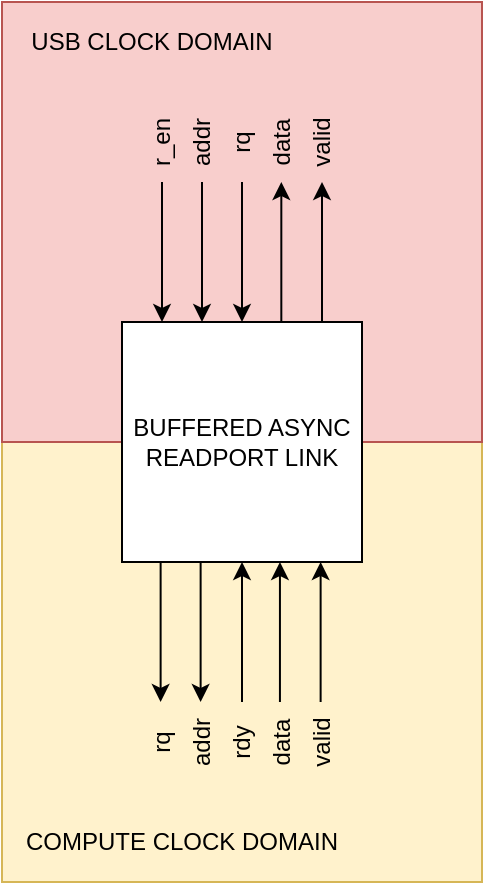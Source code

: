 <mxfile version="13.6.2" type="device"><diagram id="IyMSR7QKrABQzYHatgMu" name="Page-1"><mxGraphModel dx="353" dy="334" grid="1" gridSize="10" guides="1" tooltips="1" connect="1" arrows="1" fold="1" page="1" pageScale="1" pageWidth="850" pageHeight="1100" math="0" shadow="0"><root><mxCell id="0"/><mxCell id="1" parent="0"/><mxCell id="sHE5N1j8FkkxIiGWdHNj-24" value="" style="rounded=0;whiteSpace=wrap;html=1;fillColor=#fff2cc;strokeColor=#d6b656;" parent="1" vertex="1"><mxGeometry x="260" y="340" width="240" height="220" as="geometry"/></mxCell><mxCell id="sHE5N1j8FkkxIiGWdHNj-23" value="" style="rounded=0;whiteSpace=wrap;html=1;fillColor=#f8cecc;strokeColor=#b85450;" parent="1" vertex="1"><mxGeometry x="260" y="120" width="240" height="220" as="geometry"/></mxCell><mxCell id="sHE5N1j8FkkxIiGWdHNj-1" value="BUFFERED ASYNC READPORT LINK" style="whiteSpace=wrap;html=1;aspect=fixed;" parent="1" vertex="1"><mxGeometry x="320" y="280" width="120" height="120" as="geometry"/></mxCell><mxCell id="sHE5N1j8FkkxIiGWdHNj-2" value="" style="endArrow=classic;html=1;" parent="1" edge="1"><mxGeometry width="50" height="50" relative="1" as="geometry"><mxPoint x="340" y="210" as="sourcePoint"/><mxPoint x="340" y="280" as="targetPoint"/></mxGeometry></mxCell><mxCell id="sHE5N1j8FkkxIiGWdHNj-3" value="" style="endArrow=classic;html=1;" parent="1" edge="1"><mxGeometry width="50" height="50" relative="1" as="geometry"><mxPoint x="360" y="210.0" as="sourcePoint"/><mxPoint x="360" y="280.0" as="targetPoint"/></mxGeometry></mxCell><mxCell id="sHE5N1j8FkkxIiGWdHNj-4" value="" style="endArrow=classic;html=1;" parent="1" edge="1"><mxGeometry width="50" height="50" relative="1" as="geometry"><mxPoint x="380" y="210.0" as="sourcePoint"/><mxPoint x="380" y="280.0" as="targetPoint"/></mxGeometry></mxCell><mxCell id="sHE5N1j8FkkxIiGWdHNj-5" value="" style="endArrow=classic;html=1;" parent="1" edge="1"><mxGeometry width="50" height="50" relative="1" as="geometry"><mxPoint x="399.66" y="280" as="sourcePoint"/><mxPoint x="399.66" y="210" as="targetPoint"/></mxGeometry></mxCell><mxCell id="sHE5N1j8FkkxIiGWdHNj-6" value="" style="endArrow=classic;html=1;" parent="1" edge="1"><mxGeometry width="50" height="50" relative="1" as="geometry"><mxPoint x="420.0" y="280.0" as="sourcePoint"/><mxPoint x="420.0" y="210.0" as="targetPoint"/></mxGeometry></mxCell><mxCell id="sHE5N1j8FkkxIiGWdHNj-7" value="r_en" style="text;html=1;strokeColor=none;fillColor=none;align=center;verticalAlign=middle;whiteSpace=wrap;rounded=0;rotation=-90;" parent="1" vertex="1"><mxGeometry x="320" y="180" width="40" height="20" as="geometry"/></mxCell><mxCell id="sHE5N1j8FkkxIiGWdHNj-8" value="addr" style="text;html=1;strokeColor=none;fillColor=none;align=center;verticalAlign=middle;whiteSpace=wrap;rounded=0;rotation=-90;" parent="1" vertex="1"><mxGeometry x="340" y="180" width="40" height="20" as="geometry"/></mxCell><mxCell id="sHE5N1j8FkkxIiGWdHNj-9" value="rq" style="text;html=1;strokeColor=none;fillColor=none;align=center;verticalAlign=middle;whiteSpace=wrap;rounded=0;rotation=-90;" parent="1" vertex="1"><mxGeometry x="360" y="180" width="40" height="20" as="geometry"/></mxCell><mxCell id="sHE5N1j8FkkxIiGWdHNj-10" value="data" style="text;html=1;strokeColor=none;fillColor=none;align=center;verticalAlign=middle;whiteSpace=wrap;rounded=0;rotation=-90;" parent="1" vertex="1"><mxGeometry x="380" y="180" width="40" height="20" as="geometry"/></mxCell><mxCell id="sHE5N1j8FkkxIiGWdHNj-11" value="valid" style="text;html=1;strokeColor=none;fillColor=none;align=center;verticalAlign=middle;whiteSpace=wrap;rounded=0;rotation=-90;" parent="1" vertex="1"><mxGeometry x="400" y="180" width="40" height="20" as="geometry"/></mxCell><mxCell id="sHE5N1j8FkkxIiGWdHNj-12" value="" style="endArrow=classic;html=1;" parent="1" edge="1"><mxGeometry width="50" height="50" relative="1" as="geometry"><mxPoint x="339.31" y="400.0" as="sourcePoint"/><mxPoint x="339.31" y="470.0" as="targetPoint"/></mxGeometry></mxCell><mxCell id="sHE5N1j8FkkxIiGWdHNj-13" value="" style="endArrow=classic;html=1;" parent="1" edge="1"><mxGeometry width="50" height="50" relative="1" as="geometry"><mxPoint x="359.31" y="400.0" as="sourcePoint"/><mxPoint x="359.31" y="470.0" as="targetPoint"/></mxGeometry></mxCell><mxCell id="sHE5N1j8FkkxIiGWdHNj-15" value="" style="endArrow=classic;html=1;" parent="1" edge="1"><mxGeometry width="50" height="50" relative="1" as="geometry"><mxPoint x="398.97" y="470.0" as="sourcePoint"/><mxPoint x="398.97" y="400.0" as="targetPoint"/></mxGeometry></mxCell><mxCell id="sHE5N1j8FkkxIiGWdHNj-16" value="" style="endArrow=classic;html=1;" parent="1" edge="1"><mxGeometry width="50" height="50" relative="1" as="geometry"><mxPoint x="419.31" y="470.0" as="sourcePoint"/><mxPoint x="419.31" y="400.0" as="targetPoint"/></mxGeometry></mxCell><mxCell id="sHE5N1j8FkkxIiGWdHNj-17" value="rdy" style="text;html=1;strokeColor=none;fillColor=none;align=center;verticalAlign=middle;whiteSpace=wrap;rounded=0;rotation=-90;" parent="1" vertex="1"><mxGeometry x="360" y="480" width="40" height="20" as="geometry"/></mxCell><mxCell id="sHE5N1j8FkkxIiGWdHNj-18" value="addr" style="text;html=1;strokeColor=none;fillColor=none;align=center;verticalAlign=middle;whiteSpace=wrap;rounded=0;rotation=-90;" parent="1" vertex="1"><mxGeometry x="340" y="480" width="40" height="20" as="geometry"/></mxCell><mxCell id="sHE5N1j8FkkxIiGWdHNj-19" value="rq" style="text;html=1;strokeColor=none;fillColor=none;align=center;verticalAlign=middle;whiteSpace=wrap;rounded=0;rotation=-90;" parent="1" vertex="1"><mxGeometry x="320" y="480" width="40" height="20" as="geometry"/></mxCell><mxCell id="sHE5N1j8FkkxIiGWdHNj-20" value="data" style="text;html=1;strokeColor=none;fillColor=none;align=center;verticalAlign=middle;whiteSpace=wrap;rounded=0;rotation=-90;" parent="1" vertex="1"><mxGeometry x="380" y="480" width="40" height="20" as="geometry"/></mxCell><mxCell id="sHE5N1j8FkkxIiGWdHNj-21" value="valid" style="text;html=1;strokeColor=none;fillColor=none;align=center;verticalAlign=middle;whiteSpace=wrap;rounded=0;rotation=-90;" parent="1" vertex="1"><mxGeometry x="400" y="480" width="40" height="20" as="geometry"/></mxCell><mxCell id="sHE5N1j8FkkxIiGWdHNj-22" value="" style="endArrow=classic;html=1;" parent="1" edge="1"><mxGeometry width="50" height="50" relative="1" as="geometry"><mxPoint x="380" y="470" as="sourcePoint"/><mxPoint x="380" y="400" as="targetPoint"/></mxGeometry></mxCell><mxCell id="p4At4CfH9MQYu0md3CfX-1" value="USB CLOCK DOMAIN" style="text;html=1;strokeColor=none;fillColor=none;align=center;verticalAlign=middle;whiteSpace=wrap;rounded=0;" vertex="1" parent="1"><mxGeometry x="270" y="130" width="130" height="20" as="geometry"/></mxCell><mxCell id="p4At4CfH9MQYu0md3CfX-2" value="COMPUTE CLOCK DOMAIN" style="text;html=1;strokeColor=none;fillColor=none;align=center;verticalAlign=middle;whiteSpace=wrap;rounded=0;" vertex="1" parent="1"><mxGeometry x="260" y="530" width="180" height="20" as="geometry"/></mxCell></root></mxGraphModel></diagram></mxfile>